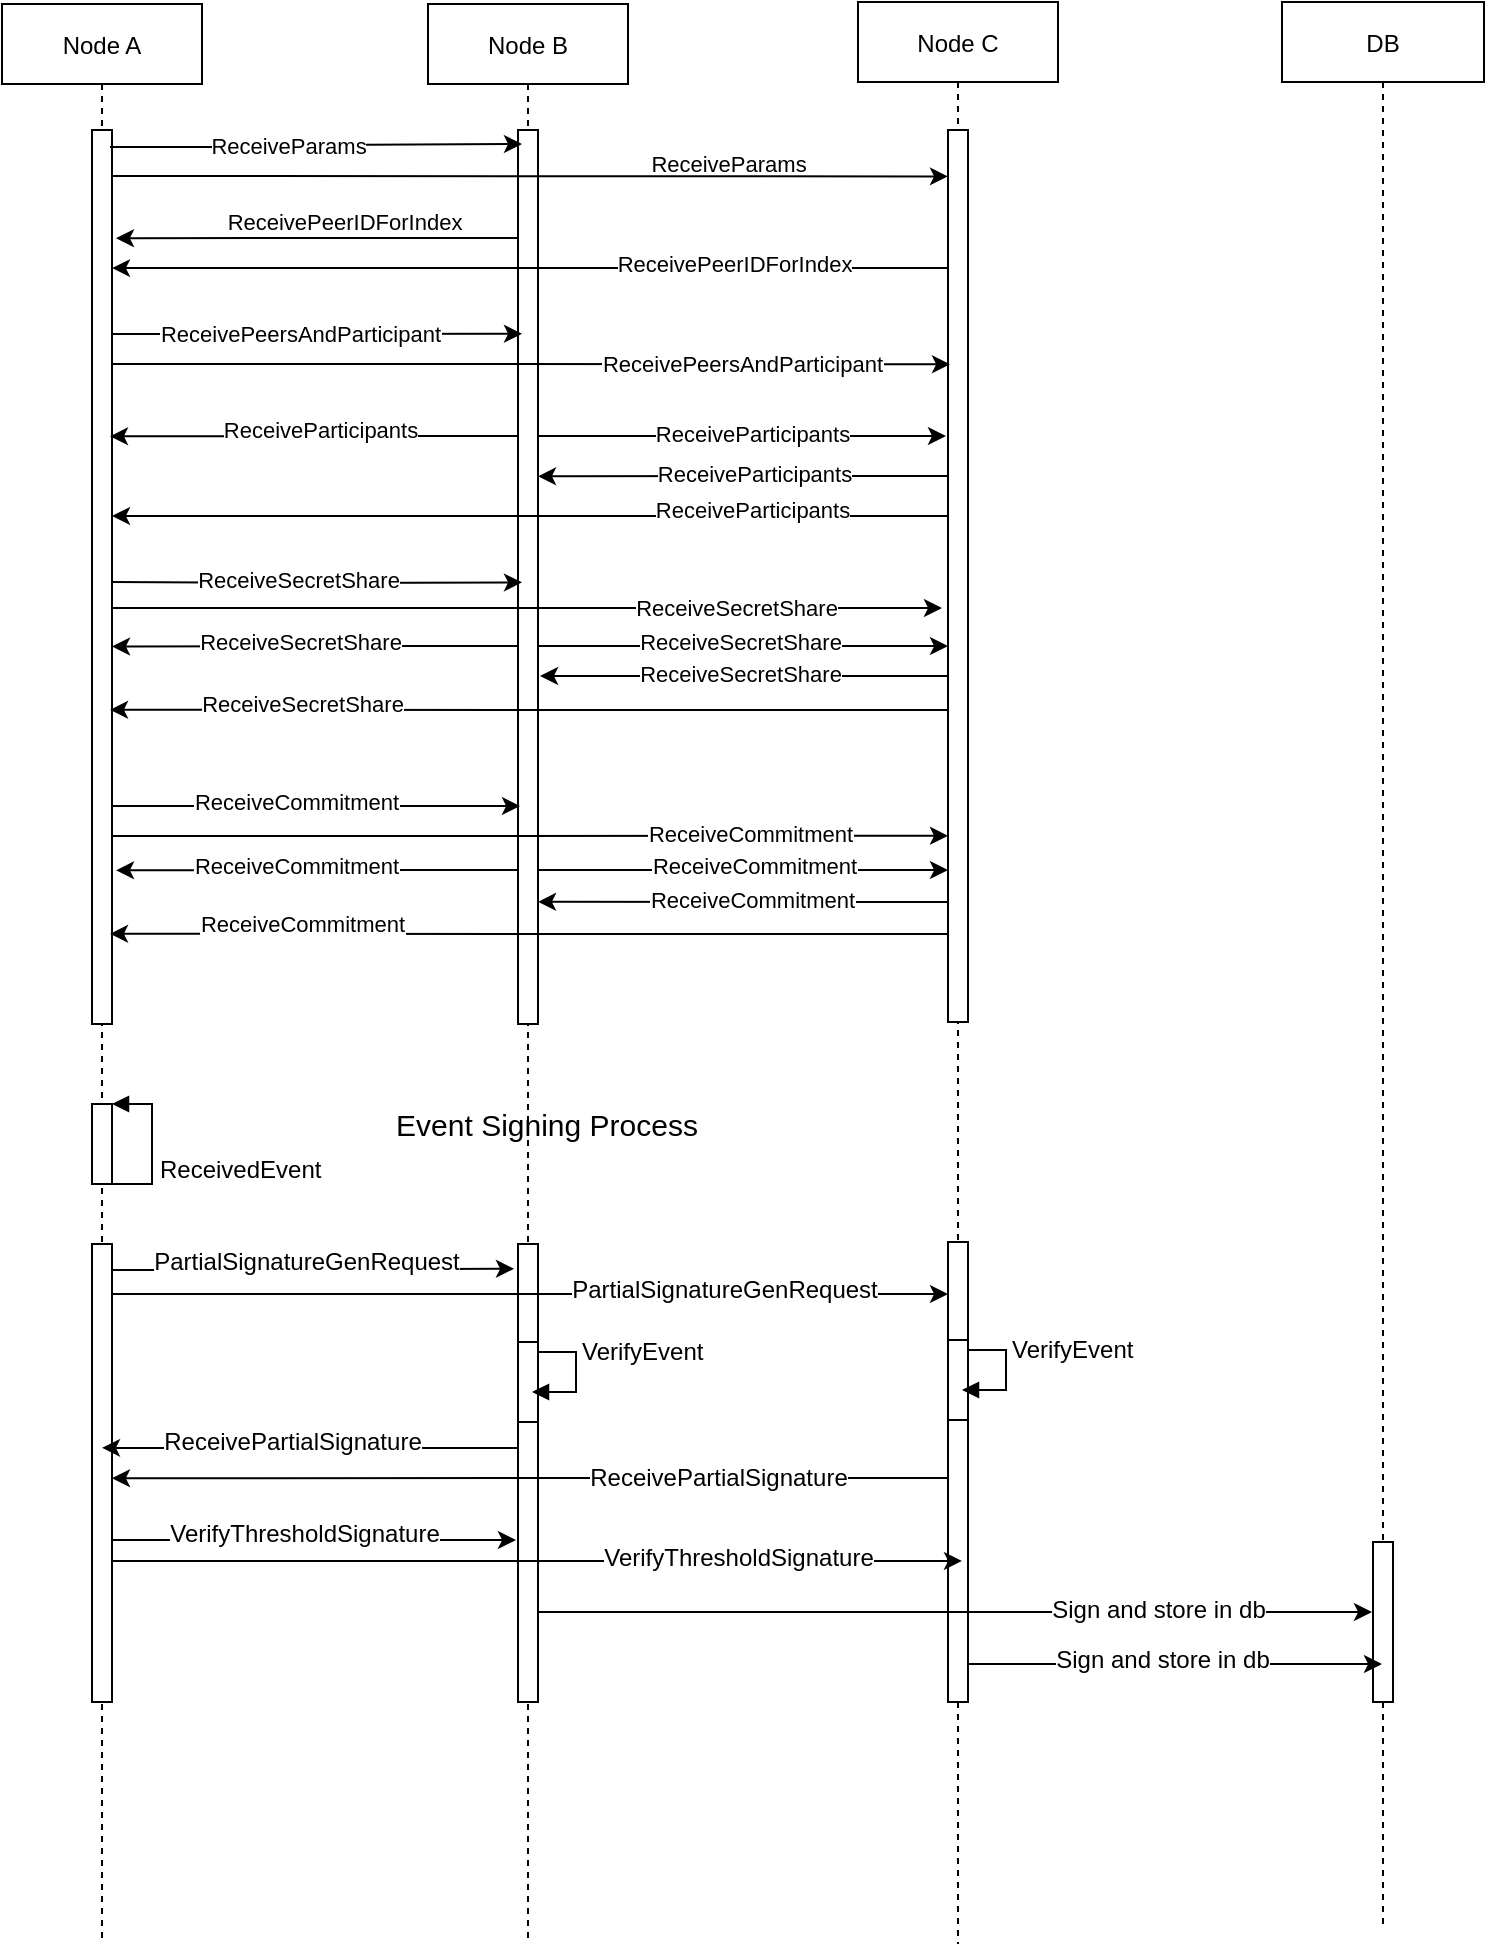 <mxfile version="20.3.7" type="device"><diagram id="kgpKYQtTHZ0yAKxKKP6v" name="Page-1"><mxGraphModel dx="1174" dy="672" grid="1" gridSize="10" guides="1" tooltips="1" connect="1" arrows="1" fold="1" page="1" pageScale="1" pageWidth="850" pageHeight="1100" math="0" shadow="0"><root><mxCell id="0"/><mxCell id="1" parent="0"/><mxCell id="3nuBFxr9cyL0pnOWT2aG-1" value="Node A" style="shape=umlLifeline;perimeter=lifelinePerimeter;container=1;collapsible=0;recursiveResize=0;rounded=0;shadow=0;strokeWidth=1;" parent="1" vertex="1"><mxGeometry x="30" y="80" width="100" height="970" as="geometry"/></mxCell><mxCell id="WcSFnm53LGxuFgge47YC-8" value="" style="html=1;points=[];perimeter=orthogonalPerimeter;" vertex="1" parent="3nuBFxr9cyL0pnOWT2aG-1"><mxGeometry x="45" y="63" width="10" height="447" as="geometry"/></mxCell><mxCell id="WcSFnm53LGxuFgge47YC-73" value="" style="html=1;points=[];perimeter=orthogonalPerimeter;" vertex="1" parent="3nuBFxr9cyL0pnOWT2aG-1"><mxGeometry x="45" y="620" width="10" height="229" as="geometry"/></mxCell><mxCell id="WcSFnm53LGxuFgge47YC-77" value="" style="html=1;points=[];perimeter=orthogonalPerimeter;fontSize=15;" vertex="1" parent="3nuBFxr9cyL0pnOWT2aG-1"><mxGeometry x="45" y="550" width="10" height="40" as="geometry"/></mxCell><mxCell id="WcSFnm53LGxuFgge47YC-78" value="ReceivedEvent" style="edgeStyle=orthogonalEdgeStyle;html=1;align=left;spacingLeft=2;endArrow=block;rounded=0;entryX=1;entryY=0;fontSize=12;" edge="1" target="WcSFnm53LGxuFgge47YC-77" parent="3nuBFxr9cyL0pnOWT2aG-1"><mxGeometry relative="1" as="geometry"><mxPoint x="60" y="590" as="sourcePoint"/><Array as="points"><mxPoint x="45" y="590"/><mxPoint x="75" y="590"/><mxPoint x="75" y="551"/></Array></mxGeometry></mxCell><mxCell id="3nuBFxr9cyL0pnOWT2aG-5" value="Node B" style="shape=umlLifeline;perimeter=lifelinePerimeter;container=1;collapsible=0;recursiveResize=0;rounded=0;shadow=0;strokeWidth=1;" parent="1" vertex="1"><mxGeometry x="243" y="80" width="100" height="970" as="geometry"/></mxCell><mxCell id="WcSFnm53LGxuFgge47YC-10" value="" style="html=1;points=[];perimeter=orthogonalPerimeter;" vertex="1" parent="3nuBFxr9cyL0pnOWT2aG-5"><mxGeometry x="45" y="63" width="10" height="447" as="geometry"/></mxCell><mxCell id="WcSFnm53LGxuFgge47YC-74" value="" style="html=1;points=[];perimeter=orthogonalPerimeter;" vertex="1" parent="3nuBFxr9cyL0pnOWT2aG-5"><mxGeometry x="45" y="620" width="10" height="229" as="geometry"/></mxCell><mxCell id="WcSFnm53LGxuFgge47YC-92" value="" style="html=1;points=[];perimeter=orthogonalPerimeter;fontSize=12;" vertex="1" parent="3nuBFxr9cyL0pnOWT2aG-5"><mxGeometry x="45" y="669" width="10" height="40" as="geometry"/></mxCell><mxCell id="WcSFnm53LGxuFgge47YC-93" value="VerifyEvent" style="edgeStyle=orthogonalEdgeStyle;html=1;align=left;spacingLeft=2;endArrow=block;rounded=0;entryX=1;entryY=0;fontSize=12;exitX=1.3;exitY=0.24;exitDx=0;exitDy=0;exitPerimeter=0;" edge="1" parent="3nuBFxr9cyL0pnOWT2aG-5"><mxGeometry relative="1" as="geometry"><mxPoint x="55" y="698.96" as="sourcePoint"/><Array as="points"><mxPoint x="55" y="674"/><mxPoint x="74" y="674"/><mxPoint x="74" y="694"/></Array><mxPoint x="52" y="694" as="targetPoint"/></mxGeometry></mxCell><mxCell id="3F5ShhF13-EnXtUkBvA9-1" value="Node C" style="shape=umlLifeline;perimeter=lifelinePerimeter;container=1;collapsible=0;recursiveResize=0;rounded=0;shadow=0;strokeWidth=1;" parent="1" vertex="1"><mxGeometry x="458" y="79" width="100" height="971" as="geometry"/></mxCell><mxCell id="WcSFnm53LGxuFgge47YC-9" value="" style="html=1;points=[];perimeter=orthogonalPerimeter;" vertex="1" parent="3F5ShhF13-EnXtUkBvA9-1"><mxGeometry x="45" y="64" width="10" height="446" as="geometry"/></mxCell><mxCell id="WcSFnm53LGxuFgge47YC-1" value="DB" style="shape=umlLifeline;perimeter=lifelinePerimeter;container=1;collapsible=0;recursiveResize=0;rounded=0;shadow=0;strokeWidth=1;" vertex="1" parent="1"><mxGeometry x="670" y="79" width="101" height="961" as="geometry"/></mxCell><mxCell id="WcSFnm53LGxuFgge47YC-96" value="" style="html=1;points=[];perimeter=orthogonalPerimeter;fontSize=12;" vertex="1" parent="WcSFnm53LGxuFgge47YC-1"><mxGeometry x="45.5" y="770" width="10" height="80" as="geometry"/></mxCell><mxCell id="WcSFnm53LGxuFgge47YC-12" style="edgeStyle=orthogonalEdgeStyle;rounded=0;orthogonalLoop=1;jettySize=auto;html=1;exitX=0.9;exitY=0.019;exitDx=0;exitDy=0;exitPerimeter=0;" edge="1" parent="1" source="WcSFnm53LGxuFgge47YC-8"><mxGeometry relative="1" as="geometry"><mxPoint x="90" y="150" as="sourcePoint"/><mxPoint x="290" y="150" as="targetPoint"/></mxGeometry></mxCell><mxCell id="WcSFnm53LGxuFgge47YC-25" value="ReceiveParams" style="edgeLabel;html=1;align=center;verticalAlign=middle;resizable=0;points=[];" vertex="1" connectable="0" parent="WcSFnm53LGxuFgge47YC-12"><mxGeometry x="-0.592" y="-1" relative="1" as="geometry"><mxPoint x="47" y="-2" as="offset"/></mxGeometry></mxCell><mxCell id="WcSFnm53LGxuFgge47YC-18" style="edgeStyle=orthogonalEdgeStyle;rounded=0;orthogonalLoop=1;jettySize=auto;html=1;entryX=1;entryY=0.181;entryDx=0;entryDy=0;entryPerimeter=0;" edge="1" parent="1"><mxGeometry relative="1" as="geometry"><mxPoint x="503" y="212" as="sourcePoint"/><mxPoint x="85" y="212.056" as="targetPoint"/><Array as="points"><mxPoint x="410" y="212"/><mxPoint x="410" y="212"/></Array></mxGeometry></mxCell><mxCell id="WcSFnm53LGxuFgge47YC-20" value="ReceivePeerIDForIndex" style="edgeLabel;html=1;align=center;verticalAlign=middle;resizable=0;points=[];" vertex="1" connectable="0" parent="1"><mxGeometry x="396.001" y="210.094" as="geometry"/></mxCell><mxCell id="WcSFnm53LGxuFgge47YC-21" style="edgeStyle=orthogonalEdgeStyle;rounded=0;orthogonalLoop=1;jettySize=auto;html=1;entryX=0.2;entryY=0.257;entryDx=0;entryDy=0;entryPerimeter=0;" edge="1" parent="1"><mxGeometry relative="1" as="geometry"><mxPoint x="85" y="245" as="sourcePoint"/><mxPoint x="290" y="244.889" as="targetPoint"/><Array as="points"><mxPoint x="130" y="245"/><mxPoint x="130" y="245"/></Array></mxGeometry></mxCell><mxCell id="WcSFnm53LGxuFgge47YC-23" value="ReceivePeersAndParticipant" style="edgeLabel;html=1;align=center;verticalAlign=middle;resizable=0;points=[];" vertex="1" connectable="0" parent="WcSFnm53LGxuFgge47YC-21"><mxGeometry x="-0.2" y="1" relative="1" as="geometry"><mxPoint x="12" y="1" as="offset"/></mxGeometry></mxCell><mxCell id="WcSFnm53LGxuFgge47YC-22" style="edgeStyle=orthogonalEdgeStyle;rounded=0;orthogonalLoop=1;jettySize=auto;html=1;entryX=0.1;entryY=0.293;entryDx=0;entryDy=0;entryPerimeter=0;" edge="1" parent="1"><mxGeometry relative="1" as="geometry"><mxPoint x="85" y="260" as="sourcePoint"/><mxPoint x="504" y="260.168" as="targetPoint"/><Array as="points"><mxPoint x="190" y="260"/><mxPoint x="190" y="260"/></Array></mxGeometry></mxCell><mxCell id="WcSFnm53LGxuFgge47YC-24" value="ReceivePeersAndParticipant" style="edgeLabel;html=1;align=center;verticalAlign=middle;resizable=0;points=[];" vertex="1" connectable="0" parent="1"><mxGeometry x="399.999" y="259.974" as="geometry"/></mxCell><mxCell id="WcSFnm53LGxuFgge47YC-26" value="ReceiveParams" style="edgeLabel;html=1;align=center;verticalAlign=middle;resizable=0;points=[];" vertex="1" connectable="0" parent="1"><mxGeometry x="392.798" y="160.121" as="geometry"/></mxCell><mxCell id="WcSFnm53LGxuFgge47YC-28" value="ReceivePeerIDForIndex" style="edgeLabel;html=1;align=center;verticalAlign=middle;resizable=0;points=[];" vertex="1" connectable="0" parent="1"><mxGeometry x="201.001" y="189.094" as="geometry"/></mxCell><mxCell id="WcSFnm53LGxuFgge47YC-32" style="edgeStyle=orthogonalEdgeStyle;rounded=0;orthogonalLoop=1;jettySize=auto;html=1;entryX=0.9;entryY=0.394;entryDx=0;entryDy=0;entryPerimeter=0;" edge="1" parent="1"><mxGeometry relative="1" as="geometry"><mxPoint x="288" y="296" as="sourcePoint"/><mxPoint x="84" y="296.144" as="targetPoint"/><Array as="points"><mxPoint x="230" y="296"/><mxPoint x="230" y="296"/></Array></mxGeometry></mxCell><mxCell id="WcSFnm53LGxuFgge47YC-34" value="ReceiveParticipants" style="edgeLabel;html=1;align=center;verticalAlign=middle;resizable=0;points=[];" vertex="1" connectable="0" parent="WcSFnm53LGxuFgge47YC-32"><mxGeometry x="-0.333" y="-3" relative="1" as="geometry"><mxPoint x="-31" as="offset"/></mxGeometry></mxCell><mxCell id="WcSFnm53LGxuFgge47YC-33" style="edgeStyle=orthogonalEdgeStyle;rounded=0;orthogonalLoop=1;jettySize=auto;html=1;entryX=-0.1;entryY=0.391;entryDx=0;entryDy=0;entryPerimeter=0;" edge="1" parent="1"><mxGeometry relative="1" as="geometry"><mxPoint x="298" y="296" as="sourcePoint"/><mxPoint x="502" y="296.016" as="targetPoint"/><Array as="points"><mxPoint x="350" y="296"/><mxPoint x="350" y="296"/></Array></mxGeometry></mxCell><mxCell id="WcSFnm53LGxuFgge47YC-35" value="ReceiveParticipants" style="edgeLabel;html=1;align=center;verticalAlign=middle;resizable=0;points=[];" vertex="1" connectable="0" parent="1"><mxGeometry x="404.997" y="295.01" as="geometry"/></mxCell><mxCell id="WcSFnm53LGxuFgge47YC-36" style="edgeStyle=orthogonalEdgeStyle;rounded=0;orthogonalLoop=1;jettySize=auto;html=1;entryX=1;entryY=0.446;entryDx=0;entryDy=0;entryPerimeter=0;" edge="1" parent="1"><mxGeometry relative="1" as="geometry"><mxPoint x="503" y="316" as="sourcePoint"/><mxPoint x="298" y="316.142" as="targetPoint"/><Array as="points"><mxPoint x="450" y="316"/><mxPoint x="450" y="316"/></Array></mxGeometry></mxCell><mxCell id="WcSFnm53LGxuFgge47YC-37" value="ReceiveParticipants" style="edgeLabel;html=1;align=center;verticalAlign=middle;resizable=0;points=[];" vertex="1" connectable="0" parent="1"><mxGeometry x="405.997" y="315.01" as="geometry"/></mxCell><mxCell id="WcSFnm53LGxuFgge47YC-38" style="edgeStyle=orthogonalEdgeStyle;rounded=0;orthogonalLoop=1;jettySize=auto;html=1;" edge="1" parent="1"><mxGeometry relative="1" as="geometry"><mxPoint x="503" y="336" as="sourcePoint"/><mxPoint x="85" y="336" as="targetPoint"/></mxGeometry></mxCell><mxCell id="WcSFnm53LGxuFgge47YC-39" value="ReceiveParticipants" style="edgeLabel;html=1;align=center;verticalAlign=middle;resizable=0;points=[];" vertex="1" connectable="0" parent="1"><mxGeometry x="404.997" y="333.01" as="geometry"/></mxCell><mxCell id="WcSFnm53LGxuFgge47YC-40" style="edgeStyle=orthogonalEdgeStyle;rounded=0;orthogonalLoop=1;jettySize=auto;html=1;entryX=0.2;entryY=0.506;entryDx=0;entryDy=0;entryPerimeter=0;" edge="1" parent="1" target="WcSFnm53LGxuFgge47YC-10"><mxGeometry relative="1" as="geometry"><mxPoint x="85" y="369" as="sourcePoint"/><mxPoint x="280" y="369" as="targetPoint"/><Array as="points"/></mxGeometry></mxCell><mxCell id="WcSFnm53LGxuFgge47YC-46" value="ReceiveSecretShare" style="edgeLabel;html=1;align=center;verticalAlign=middle;resizable=0;points=[];" vertex="1" connectable="0" parent="WcSFnm53LGxuFgge47YC-40"><mxGeometry x="-0.206" y="2" relative="1" as="geometry"><mxPoint x="11" as="offset"/></mxGeometry></mxCell><mxCell id="WcSFnm53LGxuFgge47YC-41" style="edgeStyle=orthogonalEdgeStyle;rounded=0;orthogonalLoop=1;jettySize=auto;html=1;" edge="1" parent="1"><mxGeometry relative="1" as="geometry"><mxPoint x="85" y="382" as="sourcePoint"/><mxPoint x="500" y="382" as="targetPoint"/><Array as="points"><mxPoint x="300" y="382"/><mxPoint x="300" y="382"/></Array></mxGeometry></mxCell><mxCell id="WcSFnm53LGxuFgge47YC-42" style="edgeStyle=orthogonalEdgeStyle;rounded=0;orthogonalLoop=1;jettySize=auto;html=1;entryX=1;entryY=0.562;entryDx=0;entryDy=0;entryPerimeter=0;" edge="1" parent="1"><mxGeometry relative="1" as="geometry"><mxPoint x="288" y="401" as="sourcePoint"/><mxPoint x="85" y="401.214" as="targetPoint"/><Array as="points"><mxPoint x="240" y="401"/><mxPoint x="240" y="401"/></Array></mxGeometry></mxCell><mxCell id="WcSFnm53LGxuFgge47YC-43" style="edgeStyle=orthogonalEdgeStyle;rounded=0;orthogonalLoop=1;jettySize=auto;html=1;entryX=0;entryY=0.673;entryDx=0;entryDy=0;entryPerimeter=0;" edge="1" parent="1"><mxGeometry relative="1" as="geometry"><mxPoint x="298" y="401" as="sourcePoint"/><mxPoint x="503" y="401.048" as="targetPoint"/><Array as="points"><mxPoint x="360" y="401"/><mxPoint x="360" y="401"/></Array></mxGeometry></mxCell><mxCell id="WcSFnm53LGxuFgge47YC-44" style="edgeStyle=orthogonalEdgeStyle;rounded=0;orthogonalLoop=1;jettySize=auto;html=1;exitX=0;exitY=0.594;exitDx=0;exitDy=0;exitPerimeter=0;" edge="1" parent="1"><mxGeometry relative="1" as="geometry"><mxPoint x="503" y="414.924" as="sourcePoint"/><mxPoint x="299" y="416" as="targetPoint"/><Array as="points"><mxPoint x="503" y="416"/></Array></mxGeometry></mxCell><mxCell id="WcSFnm53LGxuFgge47YC-45" style="edgeStyle=orthogonalEdgeStyle;rounded=0;orthogonalLoop=1;jettySize=auto;html=1;entryX=0.9;entryY=0.763;entryDx=0;entryDy=0;entryPerimeter=0;" edge="1" parent="1"><mxGeometry relative="1" as="geometry"><mxPoint x="503" y="433" as="sourcePoint"/><mxPoint x="84" y="432.888" as="targetPoint"/><Array as="points"><mxPoint x="390" y="433"/><mxPoint x="390" y="433"/></Array></mxGeometry></mxCell><mxCell id="WcSFnm53LGxuFgge47YC-47" value="ReceiveSecretShare" style="edgeLabel;html=1;align=center;verticalAlign=middle;resizable=0;points=[];" vertex="1" connectable="0" parent="1"><mxGeometry x="397.0" y="382.008" as="geometry"/></mxCell><mxCell id="WcSFnm53LGxuFgge47YC-48" value="ReceiveSecretShare" style="edgeLabel;html=1;align=center;verticalAlign=middle;resizable=0;points=[];" vertex="1" connectable="0" parent="1"><mxGeometry x="179.0" y="399.008" as="geometry"/></mxCell><mxCell id="WcSFnm53LGxuFgge47YC-49" value="ReceiveSecretShare" style="edgeLabel;html=1;align=center;verticalAlign=middle;resizable=0;points=[];" vertex="1" connectable="0" parent="1"><mxGeometry x="399.0" y="399.008" as="geometry"/></mxCell><mxCell id="WcSFnm53LGxuFgge47YC-50" value="ReceiveSecretShare" style="edgeLabel;html=1;align=center;verticalAlign=middle;resizable=0;points=[];" vertex="1" connectable="0" parent="1"><mxGeometry x="399.0" y="415.008" as="geometry"/></mxCell><mxCell id="WcSFnm53LGxuFgge47YC-51" value="ReceiveSecretShare" style="edgeLabel;html=1;align=center;verticalAlign=middle;resizable=0;points=[];" vertex="1" connectable="0" parent="1"><mxGeometry x="180.0" y="430.008" as="geometry"/></mxCell><mxCell id="WcSFnm53LGxuFgge47YC-52" style="edgeStyle=orthogonalEdgeStyle;rounded=0;orthogonalLoop=1;jettySize=auto;html=1;entryX=0.1;entryY=0.581;entryDx=0;entryDy=0;entryPerimeter=0;" edge="1" parent="1"><mxGeometry relative="1" as="geometry"><mxPoint x="85" y="481" as="sourcePoint"/><mxPoint x="289" y="481.037" as="targetPoint"/><Array as="points"><mxPoint x="130" y="481"/><mxPoint x="130" y="481"/></Array></mxGeometry></mxCell><mxCell id="WcSFnm53LGxuFgge47YC-53" value="ReceiveCommitment" style="edgeLabel;html=1;align=center;verticalAlign=middle;resizable=0;points=[];" vertex="1" connectable="0" parent="WcSFnm53LGxuFgge47YC-52"><mxGeometry x="-0.206" y="2" relative="1" as="geometry"><mxPoint x="11" as="offset"/></mxGeometry></mxCell><mxCell id="WcSFnm53LGxuFgge47YC-54" style="edgeStyle=orthogonalEdgeStyle;rounded=0;orthogonalLoop=1;jettySize=auto;html=1;entryX=0;entryY=0.622;entryDx=0;entryDy=0;entryPerimeter=0;" edge="1" parent="1"><mxGeometry relative="1" as="geometry"><mxPoint x="85" y="496" as="sourcePoint"/><mxPoint x="503" y="495.872" as="targetPoint"/><Array as="points"><mxPoint x="190" y="496"/><mxPoint x="190" y="496"/></Array></mxGeometry></mxCell><mxCell id="WcSFnm53LGxuFgge47YC-55" style="edgeStyle=orthogonalEdgeStyle;rounded=0;orthogonalLoop=1;jettySize=auto;html=1;entryX=1.2;entryY=0.668;entryDx=0;entryDy=0;entryPerimeter=0;" edge="1" parent="1"><mxGeometry relative="1" as="geometry"><mxPoint x="288" y="513" as="sourcePoint"/><mxPoint x="87" y="513.168" as="targetPoint"/><Array as="points"><mxPoint x="240" y="513"/><mxPoint x="240" y="513"/></Array></mxGeometry></mxCell><mxCell id="WcSFnm53LGxuFgge47YC-56" style="edgeStyle=orthogonalEdgeStyle;rounded=0;orthogonalLoop=1;jettySize=auto;html=1;entryX=0;entryY=0.673;entryDx=0;entryDy=0;entryPerimeter=0;" edge="1" parent="1"><mxGeometry relative="1" as="geometry"><mxPoint x="298" y="513" as="sourcePoint"/><mxPoint x="503" y="513.048" as="targetPoint"/><Array as="points"><mxPoint x="360" y="513"/><mxPoint x="360" y="513"/></Array></mxGeometry></mxCell><mxCell id="WcSFnm53LGxuFgge47YC-57" style="edgeStyle=orthogonalEdgeStyle;rounded=0;orthogonalLoop=1;jettySize=auto;html=1;entryX=1;entryY=0.708;entryDx=0;entryDy=0;entryPerimeter=0;" edge="1" parent="1"><mxGeometry relative="1" as="geometry"><mxPoint x="503" y="529" as="sourcePoint"/><mxPoint x="298" y="528.916" as="targetPoint"/><Array as="points"><mxPoint x="450" y="529"/><mxPoint x="450" y="529"/></Array></mxGeometry></mxCell><mxCell id="WcSFnm53LGxuFgge47YC-58" style="edgeStyle=orthogonalEdgeStyle;rounded=0;orthogonalLoop=1;jettySize=auto;html=1;entryX=0.9;entryY=0.763;entryDx=0;entryDy=0;entryPerimeter=0;" edge="1" parent="1"><mxGeometry relative="1" as="geometry"><mxPoint x="503" y="545" as="sourcePoint"/><mxPoint x="84" y="544.888" as="targetPoint"/><Array as="points"><mxPoint x="390" y="545"/><mxPoint x="390" y="545"/></Array></mxGeometry></mxCell><mxCell id="WcSFnm53LGxuFgge47YC-66" value="ReceiveCommitment" style="edgeLabel;html=1;align=center;verticalAlign=middle;resizable=0;points=[];" vertex="1" connectable="0" parent="1"><mxGeometry x="404.0" y="495.008" as="geometry"/></mxCell><mxCell id="WcSFnm53LGxuFgge47YC-67" value="ReceiveCommitment" style="edgeLabel;html=1;align=center;verticalAlign=middle;resizable=0;points=[];" vertex="1" connectable="0" parent="1"><mxGeometry x="177.0" y="511.008" as="geometry"/></mxCell><mxCell id="WcSFnm53LGxuFgge47YC-68" value="ReceiveCommitment" style="edgeLabel;html=1;align=center;verticalAlign=middle;resizable=0;points=[];" vertex="1" connectable="0" parent="1"><mxGeometry x="405.0" y="528.008" as="geometry"/></mxCell><mxCell id="WcSFnm53LGxuFgge47YC-69" value="ReceiveCommitment" style="edgeLabel;html=1;align=center;verticalAlign=middle;resizable=0;points=[];" vertex="1" connectable="0" parent="1"><mxGeometry x="180.0" y="540.008" as="geometry"/></mxCell><mxCell id="WcSFnm53LGxuFgge47YC-70" value="ReceiveCommitment" style="edgeLabel;html=1;align=center;verticalAlign=middle;resizable=0;points=[];" vertex="1" connectable="0" parent="1"><mxGeometry x="406.0" y="511.008" as="geometry"/></mxCell><mxCell id="WcSFnm53LGxuFgge47YC-71" style="edgeStyle=orthogonalEdgeStyle;rounded=0;orthogonalLoop=1;jettySize=auto;html=1;entryX=1.2;entryY=0.121;entryDx=0;entryDy=0;entryPerimeter=0;" edge="1" parent="1" source="WcSFnm53LGxuFgge47YC-10" target="WcSFnm53LGxuFgge47YC-8"><mxGeometry relative="1" as="geometry"><Array as="points"><mxPoint x="240" y="197"/><mxPoint x="240" y="197"/></Array></mxGeometry></mxCell><mxCell id="WcSFnm53LGxuFgge47YC-72" style="edgeStyle=orthogonalEdgeStyle;rounded=0;orthogonalLoop=1;jettySize=auto;html=1;entryX=0;entryY=0.052;entryDx=0;entryDy=0;entryPerimeter=0;" edge="1" parent="1" source="WcSFnm53LGxuFgge47YC-8" target="WcSFnm53LGxuFgge47YC-9"><mxGeometry relative="1" as="geometry"><Array as="points"><mxPoint x="160" y="166"/><mxPoint x="160" y="166"/></Array></mxGeometry></mxCell><mxCell id="WcSFnm53LGxuFgge47YC-84" style="edgeStyle=orthogonalEdgeStyle;rounded=0;orthogonalLoop=1;jettySize=auto;html=1;fontSize=12;entryX=0.5;entryY=0.253;entryDx=0;entryDy=0;entryPerimeter=0;" edge="1" parent="1"><mxGeometry relative="1" as="geometry"><mxPoint x="288" y="802" as="sourcePoint"/><mxPoint x="80" y="801.937" as="targetPoint"/><Array as="points"><mxPoint x="240" y="802"/><mxPoint x="240" y="802"/></Array></mxGeometry></mxCell><mxCell id="WcSFnm53LGxuFgge47YC-85" value="ReceivePartialSignature" style="edgeLabel;html=1;align=center;verticalAlign=middle;resizable=0;points=[];fontSize=12;" vertex="1" connectable="0" parent="WcSFnm53LGxuFgge47YC-84"><mxGeometry x="0.31" y="-3" relative="1" as="geometry"><mxPoint x="23" as="offset"/></mxGeometry></mxCell><mxCell id="WcSFnm53LGxuFgge47YC-83" style="edgeStyle=orthogonalEdgeStyle;rounded=0;orthogonalLoop=1;jettySize=auto;html=1;entryX=1;entryY=0.208;entryDx=0;entryDy=0;entryPerimeter=0;fontSize=12;" edge="1" parent="1"><mxGeometry relative="1" as="geometry"><mxPoint x="503" y="817" as="sourcePoint"/><mxPoint x="85" y="817.08" as="targetPoint"/><Array as="points"><mxPoint x="400" y="817"/><mxPoint x="400" y="817"/></Array></mxGeometry></mxCell><mxCell id="WcSFnm53LGxuFgge47YC-98" style="edgeStyle=orthogonalEdgeStyle;rounded=0;orthogonalLoop=1;jettySize=auto;html=1;entryX=0.45;entryY=0.763;entryDx=0;entryDy=0;entryPerimeter=0;fontSize=12;" edge="1" parent="1" source="WcSFnm53LGxuFgge47YC-75" target="WcSFnm53LGxuFgge47YC-96"><mxGeometry relative="1" as="geometry"><Array as="points"><mxPoint x="560" y="910"/><mxPoint x="560" y="910"/></Array></mxGeometry></mxCell><mxCell id="WcSFnm53LGxuFgge47YC-75" value="" style="html=1;points=[];perimeter=orthogonalPerimeter;" vertex="1" parent="1"><mxGeometry x="503" y="699" width="10" height="230" as="geometry"/></mxCell><mxCell id="WcSFnm53LGxuFgge47YC-76" value="Event Signing Process" style="text;html=1;align=center;verticalAlign=middle;resizable=0;points=[];autosize=1;strokeColor=none;fillColor=none;fontSize=15;" vertex="1" parent="1"><mxGeometry x="217" y="625" width="170" height="30" as="geometry"/></mxCell><mxCell id="WcSFnm53LGxuFgge47YC-79" style="edgeStyle=orthogonalEdgeStyle;rounded=0;orthogonalLoop=1;jettySize=auto;html=1;entryX=-0.2;entryY=0.054;entryDx=0;entryDy=0;entryPerimeter=0;fontSize=12;" edge="1" parent="1" source="WcSFnm53LGxuFgge47YC-73" target="WcSFnm53LGxuFgge47YC-74"><mxGeometry relative="1" as="geometry"><Array as="points"><mxPoint x="130" y="713"/><mxPoint x="130" y="713"/></Array></mxGeometry></mxCell><mxCell id="WcSFnm53LGxuFgge47YC-81" value="PartialSignatureGenRequest" style="edgeLabel;html=1;align=center;verticalAlign=middle;resizable=0;points=[];fontSize=12;" vertex="1" connectable="0" parent="WcSFnm53LGxuFgge47YC-79"><mxGeometry x="-0.413" y="2" relative="1" as="geometry"><mxPoint x="38" y="-2" as="offset"/></mxGeometry></mxCell><mxCell id="WcSFnm53LGxuFgge47YC-80" style="edgeStyle=orthogonalEdgeStyle;rounded=0;orthogonalLoop=1;jettySize=auto;html=1;fontSize=12;" edge="1" parent="1"><mxGeometry relative="1" as="geometry"><mxPoint x="85" y="725" as="sourcePoint"/><mxPoint x="503" y="725" as="targetPoint"/><Array as="points"><mxPoint x="290" y="725"/><mxPoint x="290" y="725"/></Array></mxGeometry></mxCell><mxCell id="WcSFnm53LGxuFgge47YC-82" value="PartialSignatureGenRequest" style="edgeLabel;html=1;align=center;verticalAlign=middle;resizable=0;points=[];fontSize=12;" vertex="1" connectable="0" parent="1"><mxGeometry x="391.001" y="723.004" as="geometry"/></mxCell><mxCell id="WcSFnm53LGxuFgge47YC-86" value="ReceivePartialSignature" style="edgeLabel;html=1;align=center;verticalAlign=middle;resizable=0;points=[];fontSize=12;" vertex="1" connectable="0" parent="1"><mxGeometry x="388.0" y="816.989" as="geometry"/></mxCell><mxCell id="WcSFnm53LGxuFgge47YC-87" style="edgeStyle=orthogonalEdgeStyle;rounded=0;orthogonalLoop=1;jettySize=auto;html=1;entryX=-0.1;entryY=0.454;entryDx=0;entryDy=0;entryPerimeter=0;fontSize=12;" edge="1" parent="1"><mxGeometry relative="1" as="geometry"><mxPoint x="85" y="848" as="sourcePoint"/><mxPoint x="287" y="848.04" as="targetPoint"/><Array as="points"><mxPoint x="140" y="848"/><mxPoint x="140" y="848"/></Array></mxGeometry></mxCell><mxCell id="WcSFnm53LGxuFgge47YC-89" value="VerifyThresholdSignature" style="edgeLabel;html=1;align=center;verticalAlign=middle;resizable=0;points=[];fontSize=12;" vertex="1" connectable="0" parent="WcSFnm53LGxuFgge47YC-87"><mxGeometry x="-0.346" y="3" relative="1" as="geometry"><mxPoint x="30" as="offset"/></mxGeometry></mxCell><mxCell id="WcSFnm53LGxuFgge47YC-91" style="edgeStyle=orthogonalEdgeStyle;rounded=0;orthogonalLoop=1;jettySize=auto;html=1;entryX=0.7;entryY=0.502;entryDx=0;entryDy=0;entryPerimeter=0;fontSize=12;" edge="1" parent="1"><mxGeometry relative="1" as="geometry"><mxPoint x="85" y="858.46" as="sourcePoint"/><mxPoint x="510" y="858.46" as="targetPoint"/></mxGeometry></mxCell><mxCell id="WcSFnm53LGxuFgge47YC-90" value="VerifyThresholdSignature" style="edgeLabel;html=1;align=center;verticalAlign=middle;resizable=0;points=[];fontSize=12;" vertex="1" connectable="0" parent="1"><mxGeometry x="398.001" y="857.003" as="geometry"/></mxCell><mxCell id="WcSFnm53LGxuFgge47YC-94" value="" style="html=1;points=[];perimeter=orthogonalPerimeter;fontSize=12;" vertex="1" parent="1"><mxGeometry x="503" y="748" width="10" height="40" as="geometry"/></mxCell><mxCell id="WcSFnm53LGxuFgge47YC-95" value="VerifyEvent" style="edgeStyle=orthogonalEdgeStyle;html=1;align=left;spacingLeft=2;endArrow=block;rounded=0;entryX=1;entryY=0;fontSize=12;exitX=1.3;exitY=0.24;exitDx=0;exitDy=0;exitPerimeter=0;" edge="1" parent="1"><mxGeometry relative="1" as="geometry"><mxPoint x="513" y="777.96" as="sourcePoint"/><Array as="points"><mxPoint x="513" y="753"/><mxPoint x="532" y="753"/><mxPoint x="532" y="773"/></Array><mxPoint x="510" y="773" as="targetPoint"/></mxGeometry></mxCell><mxCell id="WcSFnm53LGxuFgge47YC-97" style="edgeStyle=orthogonalEdgeStyle;rounded=0;orthogonalLoop=1;jettySize=auto;html=1;entryX=-0.05;entryY=0.438;entryDx=0;entryDy=0;entryPerimeter=0;fontSize=12;" edge="1" parent="1" source="WcSFnm53LGxuFgge47YC-74" target="WcSFnm53LGxuFgge47YC-96"><mxGeometry relative="1" as="geometry"><Array as="points"><mxPoint x="400" y="884"/><mxPoint x="400" y="884"/></Array></mxGeometry></mxCell><mxCell id="WcSFnm53LGxuFgge47YC-99" value="Sign and store in db" style="edgeLabel;html=1;align=center;verticalAlign=middle;resizable=0;points=[];fontSize=12;" vertex="1" connectable="0" parent="WcSFnm53LGxuFgge47YC-97"><mxGeometry x="0.343" y="1" relative="1" as="geometry"><mxPoint x="30" as="offset"/></mxGeometry></mxCell><mxCell id="WcSFnm53LGxuFgge47YC-100" value="Sign and store in db" style="edgeLabel;html=1;align=center;verticalAlign=middle;resizable=0;points=[];fontSize=12;" vertex="1" connectable="0" parent="1"><mxGeometry x="610.0" y="908.023" as="geometry"/></mxCell></root></mxGraphModel></diagram></mxfile>